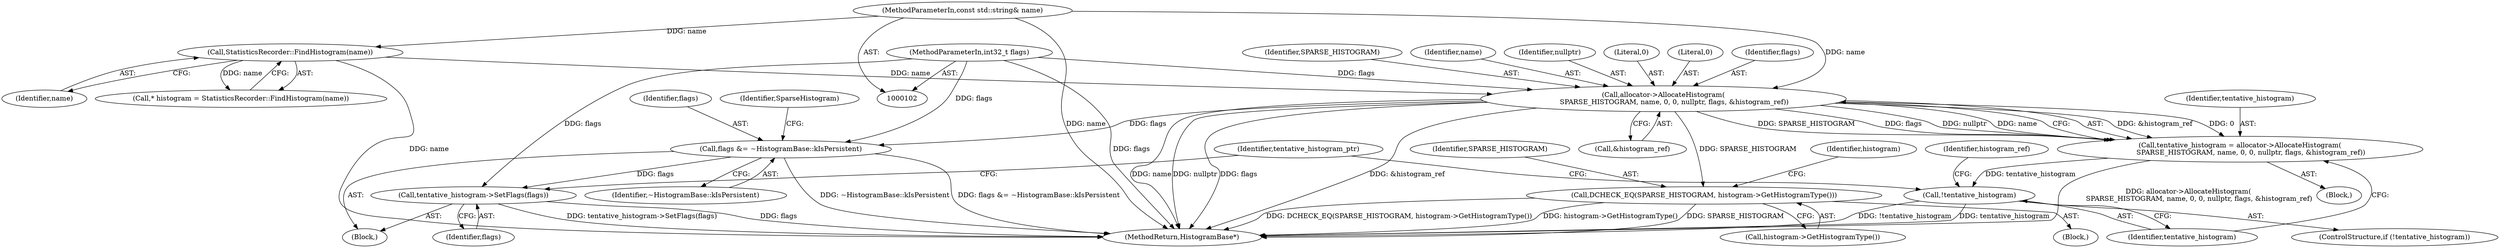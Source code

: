 digraph "0_Chrome_03c2e97746a2c471ae136b0c669f8d0c033fe168_0@API" {
"1000129" [label="(Call,allocator->AllocateHistogram(\n          SPARSE_HISTOGRAM, name, 0, 0, nullptr, flags, &histogram_ref))"];
"1000109" [label="(Call,StatisticsRecorder::FindHistogram(name))"];
"1000103" [label="(MethodParameterIn,const std::string& name)"];
"1000104" [label="(MethodParameterIn,int32_t flags)"];
"1000127" [label="(Call,tentative_histogram = allocator->AllocateHistogram(\n          SPARSE_HISTOGRAM, name, 0, 0, nullptr, flags, &histogram_ref))"];
"1000139" [label="(Call,!tentative_histogram)"];
"1000148" [label="(Call,flags &= ~HistogramBase::kIsPersistent)"];
"1000154" [label="(Call,tentative_histogram->SetFlags(flags))"];
"1000182" [label="(Call,DCHECK_EQ(SPARSE_HISTOGRAM, histogram->GetHistogramType()))"];
"1000138" [label="(ControlStructure,if (!tentative_histogram))"];
"1000104" [label="(MethodParameterIn,int32_t flags)"];
"1000149" [label="(Identifier,flags)"];
"1000105" [label="(Block,)"];
"1000155" [label="(Identifier,flags)"];
"1000153" [label="(Identifier,SparseHistogram)"];
"1000183" [label="(Identifier,SPARSE_HISTOGRAM)"];
"1000141" [label="(Block,)"];
"1000182" [label="(Call,DCHECK_EQ(SPARSE_HISTOGRAM, histogram->GetHistogramType()))"];
"1000127" [label="(Call,tentative_histogram = allocator->AllocateHistogram(\n          SPARSE_HISTOGRAM, name, 0, 0, nullptr, flags, &histogram_ref))"];
"1000136" [label="(Call,&histogram_ref)"];
"1000144" [label="(Identifier,histogram_ref)"];
"1000150" [label="(Identifier,~HistogramBase::kIsPersistent)"];
"1000158" [label="(Identifier,tentative_histogram_ptr)"];
"1000154" [label="(Call,tentative_histogram->SetFlags(flags))"];
"1000129" [label="(Call,allocator->AllocateHistogram(\n          SPARSE_HISTOGRAM, name, 0, 0, nullptr, flags, &histogram_ref))"];
"1000103" [label="(MethodParameterIn,const std::string& name)"];
"1000109" [label="(Call,StatisticsRecorder::FindHistogram(name))"];
"1000187" [label="(MethodReturn,HistogramBase*)"];
"1000110" [label="(Identifier,name)"];
"1000126" [label="(Block,)"];
"1000148" [label="(Call,flags &= ~HistogramBase::kIsPersistent)"];
"1000184" [label="(Call,histogram->GetHistogramType())"];
"1000130" [label="(Identifier,SPARSE_HISTOGRAM)"];
"1000131" [label="(Identifier,name)"];
"1000140" [label="(Identifier,tentative_histogram)"];
"1000134" [label="(Identifier,nullptr)"];
"1000132" [label="(Literal,0)"];
"1000133" [label="(Literal,0)"];
"1000128" [label="(Identifier,tentative_histogram)"];
"1000139" [label="(Call,!tentative_histogram)"];
"1000186" [label="(Identifier,histogram)"];
"1000107" [label="(Call,* histogram = StatisticsRecorder::FindHistogram(name))"];
"1000135" [label="(Identifier,flags)"];
"1000129" -> "1000127"  [label="AST: "];
"1000129" -> "1000136"  [label="CFG: "];
"1000130" -> "1000129"  [label="AST: "];
"1000131" -> "1000129"  [label="AST: "];
"1000132" -> "1000129"  [label="AST: "];
"1000133" -> "1000129"  [label="AST: "];
"1000134" -> "1000129"  [label="AST: "];
"1000135" -> "1000129"  [label="AST: "];
"1000136" -> "1000129"  [label="AST: "];
"1000127" -> "1000129"  [label="CFG: "];
"1000129" -> "1000187"  [label="DDG: name"];
"1000129" -> "1000187"  [label="DDG: nullptr"];
"1000129" -> "1000187"  [label="DDG: flags"];
"1000129" -> "1000187"  [label="DDG: &histogram_ref"];
"1000129" -> "1000127"  [label="DDG: &histogram_ref"];
"1000129" -> "1000127"  [label="DDG: 0"];
"1000129" -> "1000127"  [label="DDG: SPARSE_HISTOGRAM"];
"1000129" -> "1000127"  [label="DDG: flags"];
"1000129" -> "1000127"  [label="DDG: nullptr"];
"1000129" -> "1000127"  [label="DDG: name"];
"1000109" -> "1000129"  [label="DDG: name"];
"1000103" -> "1000129"  [label="DDG: name"];
"1000104" -> "1000129"  [label="DDG: flags"];
"1000129" -> "1000148"  [label="DDG: flags"];
"1000129" -> "1000182"  [label="DDG: SPARSE_HISTOGRAM"];
"1000109" -> "1000107"  [label="AST: "];
"1000109" -> "1000110"  [label="CFG: "];
"1000110" -> "1000109"  [label="AST: "];
"1000107" -> "1000109"  [label="CFG: "];
"1000109" -> "1000187"  [label="DDG: name"];
"1000109" -> "1000107"  [label="DDG: name"];
"1000103" -> "1000109"  [label="DDG: name"];
"1000103" -> "1000102"  [label="AST: "];
"1000103" -> "1000187"  [label="DDG: name"];
"1000104" -> "1000102"  [label="AST: "];
"1000104" -> "1000187"  [label="DDG: flags"];
"1000104" -> "1000148"  [label="DDG: flags"];
"1000104" -> "1000154"  [label="DDG: flags"];
"1000127" -> "1000126"  [label="AST: "];
"1000128" -> "1000127"  [label="AST: "];
"1000140" -> "1000127"  [label="CFG: "];
"1000127" -> "1000187"  [label="DDG: allocator->AllocateHistogram(\n          SPARSE_HISTOGRAM, name, 0, 0, nullptr, flags, &histogram_ref)"];
"1000127" -> "1000139"  [label="DDG: tentative_histogram"];
"1000139" -> "1000138"  [label="AST: "];
"1000139" -> "1000140"  [label="CFG: "];
"1000140" -> "1000139"  [label="AST: "];
"1000144" -> "1000139"  [label="CFG: "];
"1000158" -> "1000139"  [label="CFG: "];
"1000139" -> "1000187"  [label="DDG: !tentative_histogram"];
"1000139" -> "1000187"  [label="DDG: tentative_histogram"];
"1000148" -> "1000141"  [label="AST: "];
"1000148" -> "1000150"  [label="CFG: "];
"1000149" -> "1000148"  [label="AST: "];
"1000150" -> "1000148"  [label="AST: "];
"1000153" -> "1000148"  [label="CFG: "];
"1000148" -> "1000187"  [label="DDG: flags &= ~HistogramBase::kIsPersistent"];
"1000148" -> "1000187"  [label="DDG: ~HistogramBase::kIsPersistent"];
"1000148" -> "1000154"  [label="DDG: flags"];
"1000154" -> "1000141"  [label="AST: "];
"1000154" -> "1000155"  [label="CFG: "];
"1000155" -> "1000154"  [label="AST: "];
"1000158" -> "1000154"  [label="CFG: "];
"1000154" -> "1000187"  [label="DDG: tentative_histogram->SetFlags(flags)"];
"1000154" -> "1000187"  [label="DDG: flags"];
"1000182" -> "1000105"  [label="AST: "];
"1000182" -> "1000184"  [label="CFG: "];
"1000183" -> "1000182"  [label="AST: "];
"1000184" -> "1000182"  [label="AST: "];
"1000186" -> "1000182"  [label="CFG: "];
"1000182" -> "1000187"  [label="DDG: DCHECK_EQ(SPARSE_HISTOGRAM, histogram->GetHistogramType())"];
"1000182" -> "1000187"  [label="DDG: histogram->GetHistogramType()"];
"1000182" -> "1000187"  [label="DDG: SPARSE_HISTOGRAM"];
}

